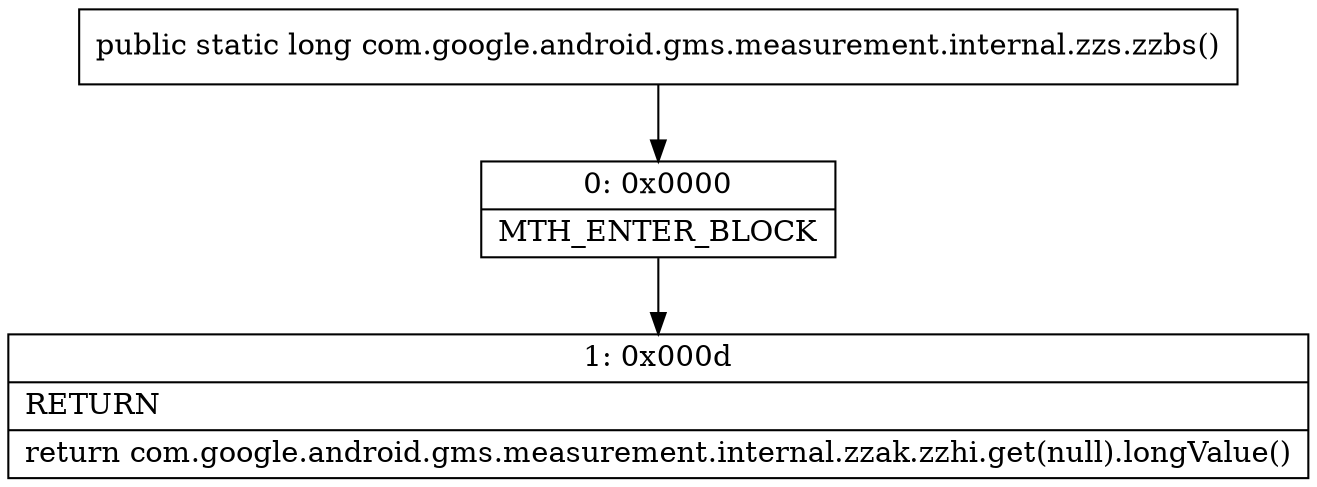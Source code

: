 digraph "CFG forcom.google.android.gms.measurement.internal.zzs.zzbs()J" {
Node_0 [shape=record,label="{0\:\ 0x0000|MTH_ENTER_BLOCK\l}"];
Node_1 [shape=record,label="{1\:\ 0x000d|RETURN\l|return com.google.android.gms.measurement.internal.zzak.zzhi.get(null).longValue()\l}"];
MethodNode[shape=record,label="{public static long com.google.android.gms.measurement.internal.zzs.zzbs() }"];
MethodNode -> Node_0;
Node_0 -> Node_1;
}

